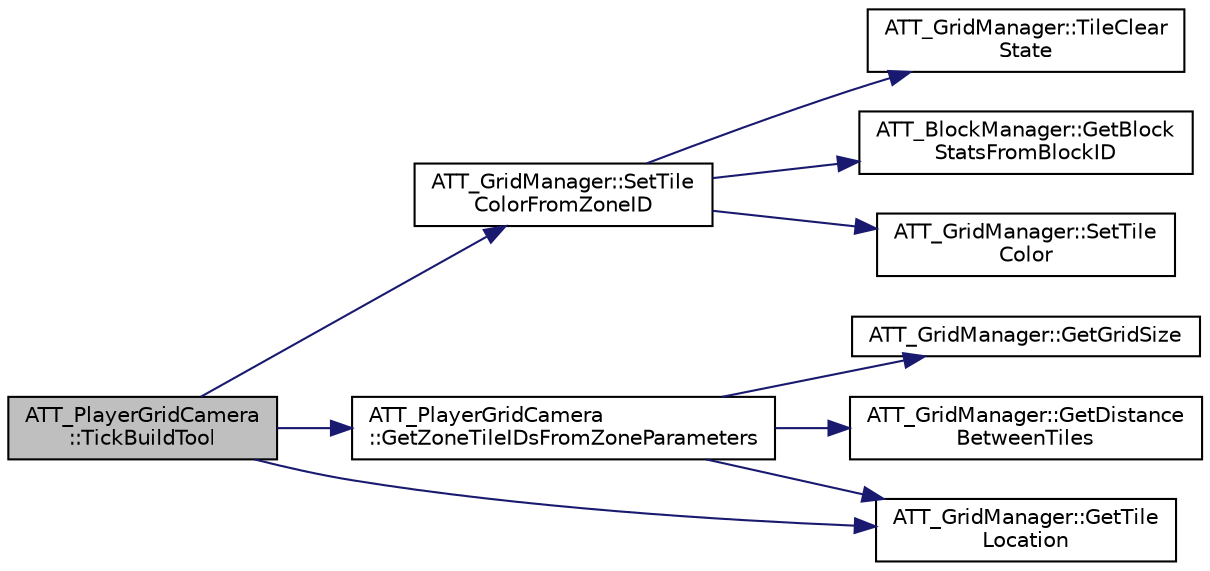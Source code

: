 digraph "ATT_PlayerGridCamera::TickBuildTool"
{
 // LATEX_PDF_SIZE
  edge [fontname="Helvetica",fontsize="10",labelfontname="Helvetica",labelfontsize="10"];
  node [fontname="Helvetica",fontsize="10",shape=record];
  rankdir="LR";
  Node111 [label="ATT_PlayerGridCamera\l::TickBuildTool",height=0.2,width=0.4,color="black", fillcolor="grey75", style="filled", fontcolor="black",tooltip="Lerps the \"ghost block\" on tick to ensure a smooth movement."];
  Node111 -> Node112 [color="midnightblue",fontsize="10",style="solid",fontname="Helvetica"];
  Node112 [label="ATT_GridManager::SetTile\lColorFromZoneID",height=0.2,width=0.4,color="black", fillcolor="white", style="filled",URL="$class_a_t_t___grid_manager.html#acdaeb76af04a73d65ea6c249b3bace21",tooltip="Tile Effect - Set this array of tiles as Residential Zone."];
  Node112 -> Node113 [color="midnightblue",fontsize="10",style="solid",fontname="Helvetica"];
  Node113 [label="ATT_GridManager::TileClear\lState",height=0.2,width=0.4,color="black", fillcolor="white", style="filled",URL="$class_a_t_t___grid_manager.html#a5bcea6c5c60adcfb537a996c0eede4a5",tooltip="Tile Effect - Reset all altered tiles to their original state."];
  Node112 -> Node114 [color="midnightblue",fontsize="10",style="solid",fontname="Helvetica"];
  Node114 [label="ATT_BlockManager::GetBlock\lStatsFromBlockID",height=0.2,width=0.4,color="black", fillcolor="white", style="filled",URL="$class_a_t_t___block_manager.html#a9cfa474a85d9f0843d92db0622ece18b",tooltip="Returns data of block from its BlockID (see TT_Struct_Block)."];
  Node112 -> Node115 [color="midnightblue",fontsize="10",style="solid",fontname="Helvetica"];
  Node115 [label="ATT_GridManager::SetTile\lColor",height=0.2,width=0.4,color="black", fillcolor="white", style="filled",URL="$class_a_t_t___grid_manager.html#a6e53d6048a017a5b3b799a001103ed04",tooltip="Tile Effect - Set the tile a certain color."];
  Node111 -> Node116 [color="midnightblue",fontsize="10",style="solid",fontname="Helvetica"];
  Node116 [label="ATT_PlayerGridCamera\l::GetZoneTileIDsFromZoneParameters",height=0.2,width=0.4,color="black", fillcolor="white", style="filled",URL="$class_a_t_t___player_grid_camera.html#afb96fd6854de63d2871cff6402622d9f",tooltip="Returns all the tiles included in the zone delimited by tileA & tileB (opposing corners of the rectan..."];
  Node116 -> Node117 [color="midnightblue",fontsize="10",style="solid",fontname="Helvetica"];
  Node117 [label="ATT_GridManager::GetGridSize",height=0.2,width=0.4,color="black", fillcolor="white", style="filled",URL="$class_a_t_t___grid_manager.html#ac32858e31de063415fcb5131962d4a59",tooltip="Accessor - Returns the size of the grid in a 2D Vector."];
  Node116 -> Node118 [color="midnightblue",fontsize="10",style="solid",fontname="Helvetica"];
  Node118 [label="ATT_GridManager::GetDistance\lBetweenTiles",height=0.2,width=0.4,color="black", fillcolor="white", style="filled",URL="$class_a_t_t___grid_manager.html#ac48caa79e0a7d2255484da80e5e563d3",tooltip="Accessor - Returns the distance between each tile."];
  Node116 -> Node119 [color="midnightblue",fontsize="10",style="solid",fontname="Helvetica"];
  Node119 [label="ATT_GridManager::GetTile\lLocation",height=0.2,width=0.4,color="black", fillcolor="white", style="filled",URL="$class_a_t_t___grid_manager.html#a8498f5d3bf51947e60b9604cc8a6ae37",tooltip="Accessor - Public accessor for tile locations."];
  Node111 -> Node119 [color="midnightblue",fontsize="10",style="solid",fontname="Helvetica"];
}

